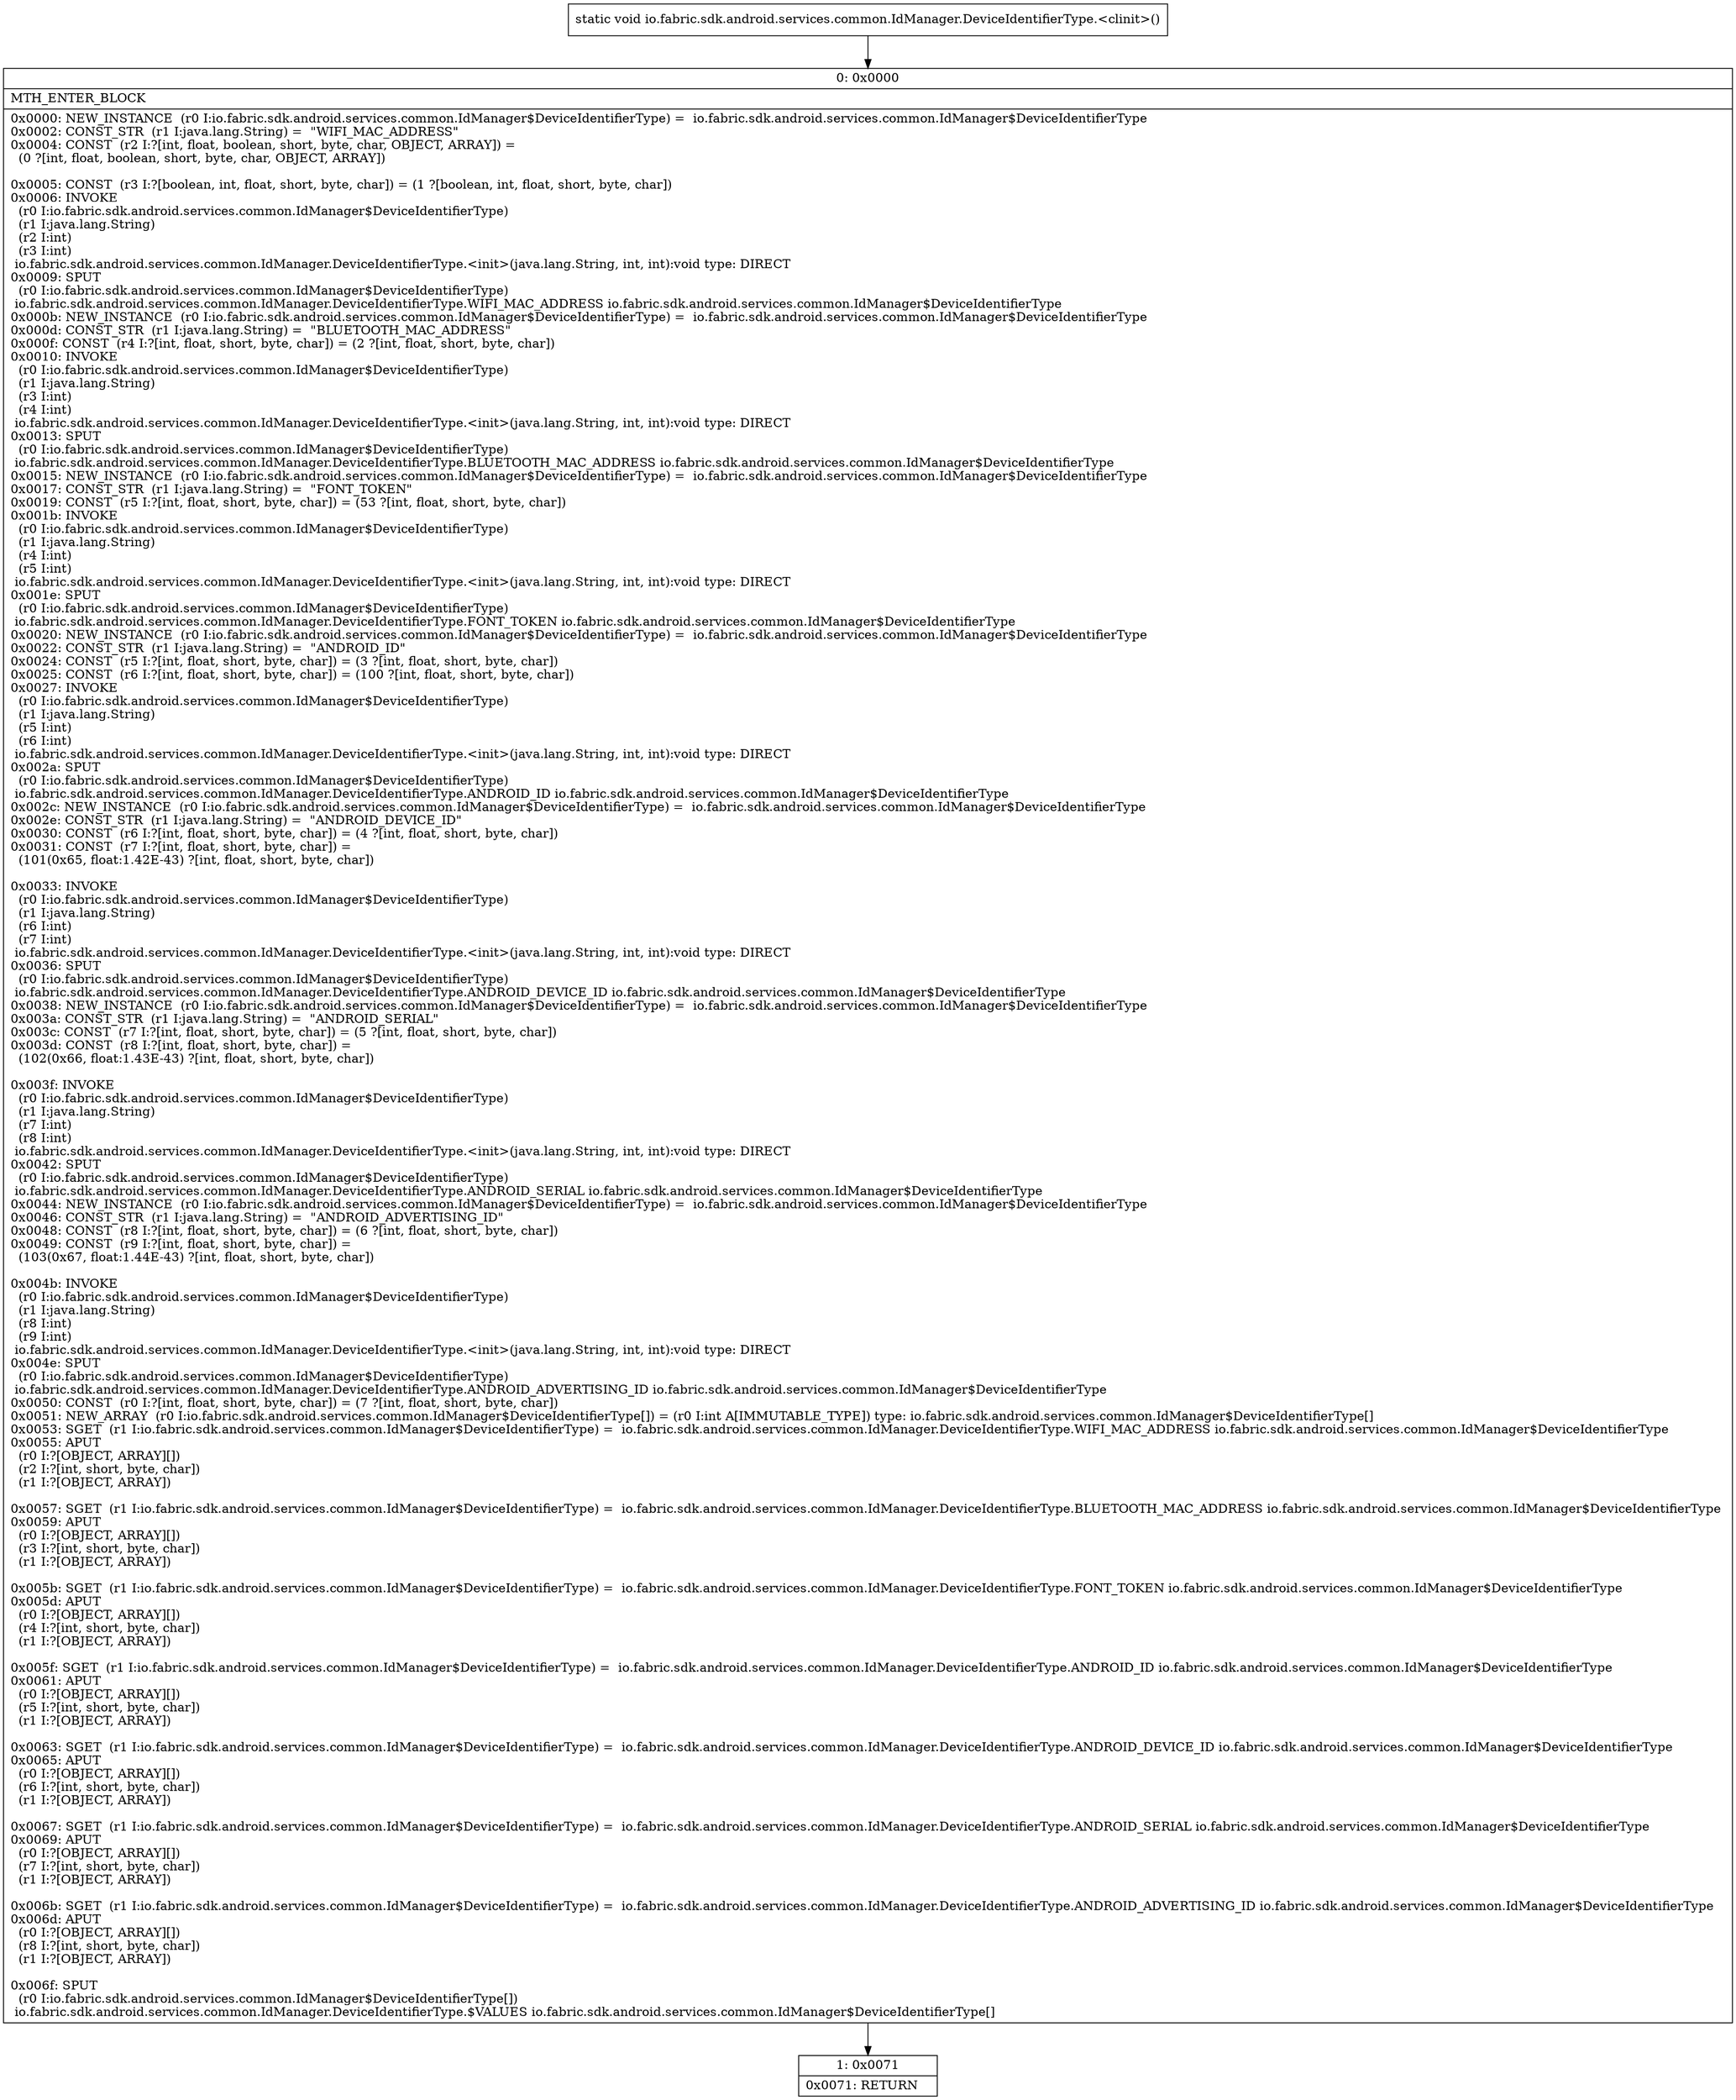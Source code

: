 digraph "CFG forio.fabric.sdk.android.services.common.IdManager.DeviceIdentifierType.\<clinit\>()V" {
Node_0 [shape=record,label="{0\:\ 0x0000|MTH_ENTER_BLOCK\l|0x0000: NEW_INSTANCE  (r0 I:io.fabric.sdk.android.services.common.IdManager$DeviceIdentifierType) =  io.fabric.sdk.android.services.common.IdManager$DeviceIdentifierType \l0x0002: CONST_STR  (r1 I:java.lang.String) =  \"WIFI_MAC_ADDRESS\" \l0x0004: CONST  (r2 I:?[int, float, boolean, short, byte, char, OBJECT, ARRAY]) = \l  (0 ?[int, float, boolean, short, byte, char, OBJECT, ARRAY])\l \l0x0005: CONST  (r3 I:?[boolean, int, float, short, byte, char]) = (1 ?[boolean, int, float, short, byte, char]) \l0x0006: INVOKE  \l  (r0 I:io.fabric.sdk.android.services.common.IdManager$DeviceIdentifierType)\l  (r1 I:java.lang.String)\l  (r2 I:int)\l  (r3 I:int)\l io.fabric.sdk.android.services.common.IdManager.DeviceIdentifierType.\<init\>(java.lang.String, int, int):void type: DIRECT \l0x0009: SPUT  \l  (r0 I:io.fabric.sdk.android.services.common.IdManager$DeviceIdentifierType)\l io.fabric.sdk.android.services.common.IdManager.DeviceIdentifierType.WIFI_MAC_ADDRESS io.fabric.sdk.android.services.common.IdManager$DeviceIdentifierType \l0x000b: NEW_INSTANCE  (r0 I:io.fabric.sdk.android.services.common.IdManager$DeviceIdentifierType) =  io.fabric.sdk.android.services.common.IdManager$DeviceIdentifierType \l0x000d: CONST_STR  (r1 I:java.lang.String) =  \"BLUETOOTH_MAC_ADDRESS\" \l0x000f: CONST  (r4 I:?[int, float, short, byte, char]) = (2 ?[int, float, short, byte, char]) \l0x0010: INVOKE  \l  (r0 I:io.fabric.sdk.android.services.common.IdManager$DeviceIdentifierType)\l  (r1 I:java.lang.String)\l  (r3 I:int)\l  (r4 I:int)\l io.fabric.sdk.android.services.common.IdManager.DeviceIdentifierType.\<init\>(java.lang.String, int, int):void type: DIRECT \l0x0013: SPUT  \l  (r0 I:io.fabric.sdk.android.services.common.IdManager$DeviceIdentifierType)\l io.fabric.sdk.android.services.common.IdManager.DeviceIdentifierType.BLUETOOTH_MAC_ADDRESS io.fabric.sdk.android.services.common.IdManager$DeviceIdentifierType \l0x0015: NEW_INSTANCE  (r0 I:io.fabric.sdk.android.services.common.IdManager$DeviceIdentifierType) =  io.fabric.sdk.android.services.common.IdManager$DeviceIdentifierType \l0x0017: CONST_STR  (r1 I:java.lang.String) =  \"FONT_TOKEN\" \l0x0019: CONST  (r5 I:?[int, float, short, byte, char]) = (53 ?[int, float, short, byte, char]) \l0x001b: INVOKE  \l  (r0 I:io.fabric.sdk.android.services.common.IdManager$DeviceIdentifierType)\l  (r1 I:java.lang.String)\l  (r4 I:int)\l  (r5 I:int)\l io.fabric.sdk.android.services.common.IdManager.DeviceIdentifierType.\<init\>(java.lang.String, int, int):void type: DIRECT \l0x001e: SPUT  \l  (r0 I:io.fabric.sdk.android.services.common.IdManager$DeviceIdentifierType)\l io.fabric.sdk.android.services.common.IdManager.DeviceIdentifierType.FONT_TOKEN io.fabric.sdk.android.services.common.IdManager$DeviceIdentifierType \l0x0020: NEW_INSTANCE  (r0 I:io.fabric.sdk.android.services.common.IdManager$DeviceIdentifierType) =  io.fabric.sdk.android.services.common.IdManager$DeviceIdentifierType \l0x0022: CONST_STR  (r1 I:java.lang.String) =  \"ANDROID_ID\" \l0x0024: CONST  (r5 I:?[int, float, short, byte, char]) = (3 ?[int, float, short, byte, char]) \l0x0025: CONST  (r6 I:?[int, float, short, byte, char]) = (100 ?[int, float, short, byte, char]) \l0x0027: INVOKE  \l  (r0 I:io.fabric.sdk.android.services.common.IdManager$DeviceIdentifierType)\l  (r1 I:java.lang.String)\l  (r5 I:int)\l  (r6 I:int)\l io.fabric.sdk.android.services.common.IdManager.DeviceIdentifierType.\<init\>(java.lang.String, int, int):void type: DIRECT \l0x002a: SPUT  \l  (r0 I:io.fabric.sdk.android.services.common.IdManager$DeviceIdentifierType)\l io.fabric.sdk.android.services.common.IdManager.DeviceIdentifierType.ANDROID_ID io.fabric.sdk.android.services.common.IdManager$DeviceIdentifierType \l0x002c: NEW_INSTANCE  (r0 I:io.fabric.sdk.android.services.common.IdManager$DeviceIdentifierType) =  io.fabric.sdk.android.services.common.IdManager$DeviceIdentifierType \l0x002e: CONST_STR  (r1 I:java.lang.String) =  \"ANDROID_DEVICE_ID\" \l0x0030: CONST  (r6 I:?[int, float, short, byte, char]) = (4 ?[int, float, short, byte, char]) \l0x0031: CONST  (r7 I:?[int, float, short, byte, char]) = \l  (101(0x65, float:1.42E\-43) ?[int, float, short, byte, char])\l \l0x0033: INVOKE  \l  (r0 I:io.fabric.sdk.android.services.common.IdManager$DeviceIdentifierType)\l  (r1 I:java.lang.String)\l  (r6 I:int)\l  (r7 I:int)\l io.fabric.sdk.android.services.common.IdManager.DeviceIdentifierType.\<init\>(java.lang.String, int, int):void type: DIRECT \l0x0036: SPUT  \l  (r0 I:io.fabric.sdk.android.services.common.IdManager$DeviceIdentifierType)\l io.fabric.sdk.android.services.common.IdManager.DeviceIdentifierType.ANDROID_DEVICE_ID io.fabric.sdk.android.services.common.IdManager$DeviceIdentifierType \l0x0038: NEW_INSTANCE  (r0 I:io.fabric.sdk.android.services.common.IdManager$DeviceIdentifierType) =  io.fabric.sdk.android.services.common.IdManager$DeviceIdentifierType \l0x003a: CONST_STR  (r1 I:java.lang.String) =  \"ANDROID_SERIAL\" \l0x003c: CONST  (r7 I:?[int, float, short, byte, char]) = (5 ?[int, float, short, byte, char]) \l0x003d: CONST  (r8 I:?[int, float, short, byte, char]) = \l  (102(0x66, float:1.43E\-43) ?[int, float, short, byte, char])\l \l0x003f: INVOKE  \l  (r0 I:io.fabric.sdk.android.services.common.IdManager$DeviceIdentifierType)\l  (r1 I:java.lang.String)\l  (r7 I:int)\l  (r8 I:int)\l io.fabric.sdk.android.services.common.IdManager.DeviceIdentifierType.\<init\>(java.lang.String, int, int):void type: DIRECT \l0x0042: SPUT  \l  (r0 I:io.fabric.sdk.android.services.common.IdManager$DeviceIdentifierType)\l io.fabric.sdk.android.services.common.IdManager.DeviceIdentifierType.ANDROID_SERIAL io.fabric.sdk.android.services.common.IdManager$DeviceIdentifierType \l0x0044: NEW_INSTANCE  (r0 I:io.fabric.sdk.android.services.common.IdManager$DeviceIdentifierType) =  io.fabric.sdk.android.services.common.IdManager$DeviceIdentifierType \l0x0046: CONST_STR  (r1 I:java.lang.String) =  \"ANDROID_ADVERTISING_ID\" \l0x0048: CONST  (r8 I:?[int, float, short, byte, char]) = (6 ?[int, float, short, byte, char]) \l0x0049: CONST  (r9 I:?[int, float, short, byte, char]) = \l  (103(0x67, float:1.44E\-43) ?[int, float, short, byte, char])\l \l0x004b: INVOKE  \l  (r0 I:io.fabric.sdk.android.services.common.IdManager$DeviceIdentifierType)\l  (r1 I:java.lang.String)\l  (r8 I:int)\l  (r9 I:int)\l io.fabric.sdk.android.services.common.IdManager.DeviceIdentifierType.\<init\>(java.lang.String, int, int):void type: DIRECT \l0x004e: SPUT  \l  (r0 I:io.fabric.sdk.android.services.common.IdManager$DeviceIdentifierType)\l io.fabric.sdk.android.services.common.IdManager.DeviceIdentifierType.ANDROID_ADVERTISING_ID io.fabric.sdk.android.services.common.IdManager$DeviceIdentifierType \l0x0050: CONST  (r0 I:?[int, float, short, byte, char]) = (7 ?[int, float, short, byte, char]) \l0x0051: NEW_ARRAY  (r0 I:io.fabric.sdk.android.services.common.IdManager$DeviceIdentifierType[]) = (r0 I:int A[IMMUTABLE_TYPE]) type: io.fabric.sdk.android.services.common.IdManager$DeviceIdentifierType[] \l0x0053: SGET  (r1 I:io.fabric.sdk.android.services.common.IdManager$DeviceIdentifierType) =  io.fabric.sdk.android.services.common.IdManager.DeviceIdentifierType.WIFI_MAC_ADDRESS io.fabric.sdk.android.services.common.IdManager$DeviceIdentifierType \l0x0055: APUT  \l  (r0 I:?[OBJECT, ARRAY][])\l  (r2 I:?[int, short, byte, char])\l  (r1 I:?[OBJECT, ARRAY])\l \l0x0057: SGET  (r1 I:io.fabric.sdk.android.services.common.IdManager$DeviceIdentifierType) =  io.fabric.sdk.android.services.common.IdManager.DeviceIdentifierType.BLUETOOTH_MAC_ADDRESS io.fabric.sdk.android.services.common.IdManager$DeviceIdentifierType \l0x0059: APUT  \l  (r0 I:?[OBJECT, ARRAY][])\l  (r3 I:?[int, short, byte, char])\l  (r1 I:?[OBJECT, ARRAY])\l \l0x005b: SGET  (r1 I:io.fabric.sdk.android.services.common.IdManager$DeviceIdentifierType) =  io.fabric.sdk.android.services.common.IdManager.DeviceIdentifierType.FONT_TOKEN io.fabric.sdk.android.services.common.IdManager$DeviceIdentifierType \l0x005d: APUT  \l  (r0 I:?[OBJECT, ARRAY][])\l  (r4 I:?[int, short, byte, char])\l  (r1 I:?[OBJECT, ARRAY])\l \l0x005f: SGET  (r1 I:io.fabric.sdk.android.services.common.IdManager$DeviceIdentifierType) =  io.fabric.sdk.android.services.common.IdManager.DeviceIdentifierType.ANDROID_ID io.fabric.sdk.android.services.common.IdManager$DeviceIdentifierType \l0x0061: APUT  \l  (r0 I:?[OBJECT, ARRAY][])\l  (r5 I:?[int, short, byte, char])\l  (r1 I:?[OBJECT, ARRAY])\l \l0x0063: SGET  (r1 I:io.fabric.sdk.android.services.common.IdManager$DeviceIdentifierType) =  io.fabric.sdk.android.services.common.IdManager.DeviceIdentifierType.ANDROID_DEVICE_ID io.fabric.sdk.android.services.common.IdManager$DeviceIdentifierType \l0x0065: APUT  \l  (r0 I:?[OBJECT, ARRAY][])\l  (r6 I:?[int, short, byte, char])\l  (r1 I:?[OBJECT, ARRAY])\l \l0x0067: SGET  (r1 I:io.fabric.sdk.android.services.common.IdManager$DeviceIdentifierType) =  io.fabric.sdk.android.services.common.IdManager.DeviceIdentifierType.ANDROID_SERIAL io.fabric.sdk.android.services.common.IdManager$DeviceIdentifierType \l0x0069: APUT  \l  (r0 I:?[OBJECT, ARRAY][])\l  (r7 I:?[int, short, byte, char])\l  (r1 I:?[OBJECT, ARRAY])\l \l0x006b: SGET  (r1 I:io.fabric.sdk.android.services.common.IdManager$DeviceIdentifierType) =  io.fabric.sdk.android.services.common.IdManager.DeviceIdentifierType.ANDROID_ADVERTISING_ID io.fabric.sdk.android.services.common.IdManager$DeviceIdentifierType \l0x006d: APUT  \l  (r0 I:?[OBJECT, ARRAY][])\l  (r8 I:?[int, short, byte, char])\l  (r1 I:?[OBJECT, ARRAY])\l \l0x006f: SPUT  \l  (r0 I:io.fabric.sdk.android.services.common.IdManager$DeviceIdentifierType[])\l io.fabric.sdk.android.services.common.IdManager.DeviceIdentifierType.$VALUES io.fabric.sdk.android.services.common.IdManager$DeviceIdentifierType[] \l}"];
Node_1 [shape=record,label="{1\:\ 0x0071|0x0071: RETURN   \l}"];
MethodNode[shape=record,label="{static void io.fabric.sdk.android.services.common.IdManager.DeviceIdentifierType.\<clinit\>() }"];
MethodNode -> Node_0;
Node_0 -> Node_1;
}

